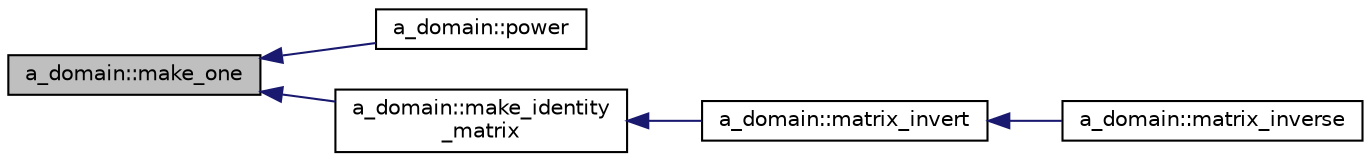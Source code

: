 digraph "a_domain::make_one"
{
  edge [fontname="Helvetica",fontsize="10",labelfontname="Helvetica",labelfontsize="10"];
  node [fontname="Helvetica",fontsize="10",shape=record];
  rankdir="LR";
  Node150 [label="a_domain::make_one",height=0.2,width=0.4,color="black", fillcolor="grey75", style="filled", fontcolor="black"];
  Node150 -> Node151 [dir="back",color="midnightblue",fontsize="10",style="solid",fontname="Helvetica"];
  Node151 [label="a_domain::power",height=0.2,width=0.4,color="black", fillcolor="white", style="filled",URL="$db/dd1/classa__domain.html#ac4ce9e8dc4ce621fa15ec46c2cc2066d"];
  Node150 -> Node152 [dir="back",color="midnightblue",fontsize="10",style="solid",fontname="Helvetica"];
  Node152 [label="a_domain::make_identity\l_matrix",height=0.2,width=0.4,color="black", fillcolor="white", style="filled",URL="$db/dd1/classa__domain.html#ac0b9a2c9b835da684018c60ccb824d3e"];
  Node152 -> Node153 [dir="back",color="midnightblue",fontsize="10",style="solid",fontname="Helvetica"];
  Node153 [label="a_domain::matrix_invert",height=0.2,width=0.4,color="black", fillcolor="white", style="filled",URL="$db/dd1/classa__domain.html#af55f171ad67c2b35e762f1ba51aaa4c4"];
  Node153 -> Node154 [dir="back",color="midnightblue",fontsize="10",style="solid",fontname="Helvetica"];
  Node154 [label="a_domain::matrix_inverse",height=0.2,width=0.4,color="black", fillcolor="white", style="filled",URL="$db/dd1/classa__domain.html#a3746a74f1de058547dd1b55436faada1"];
}
